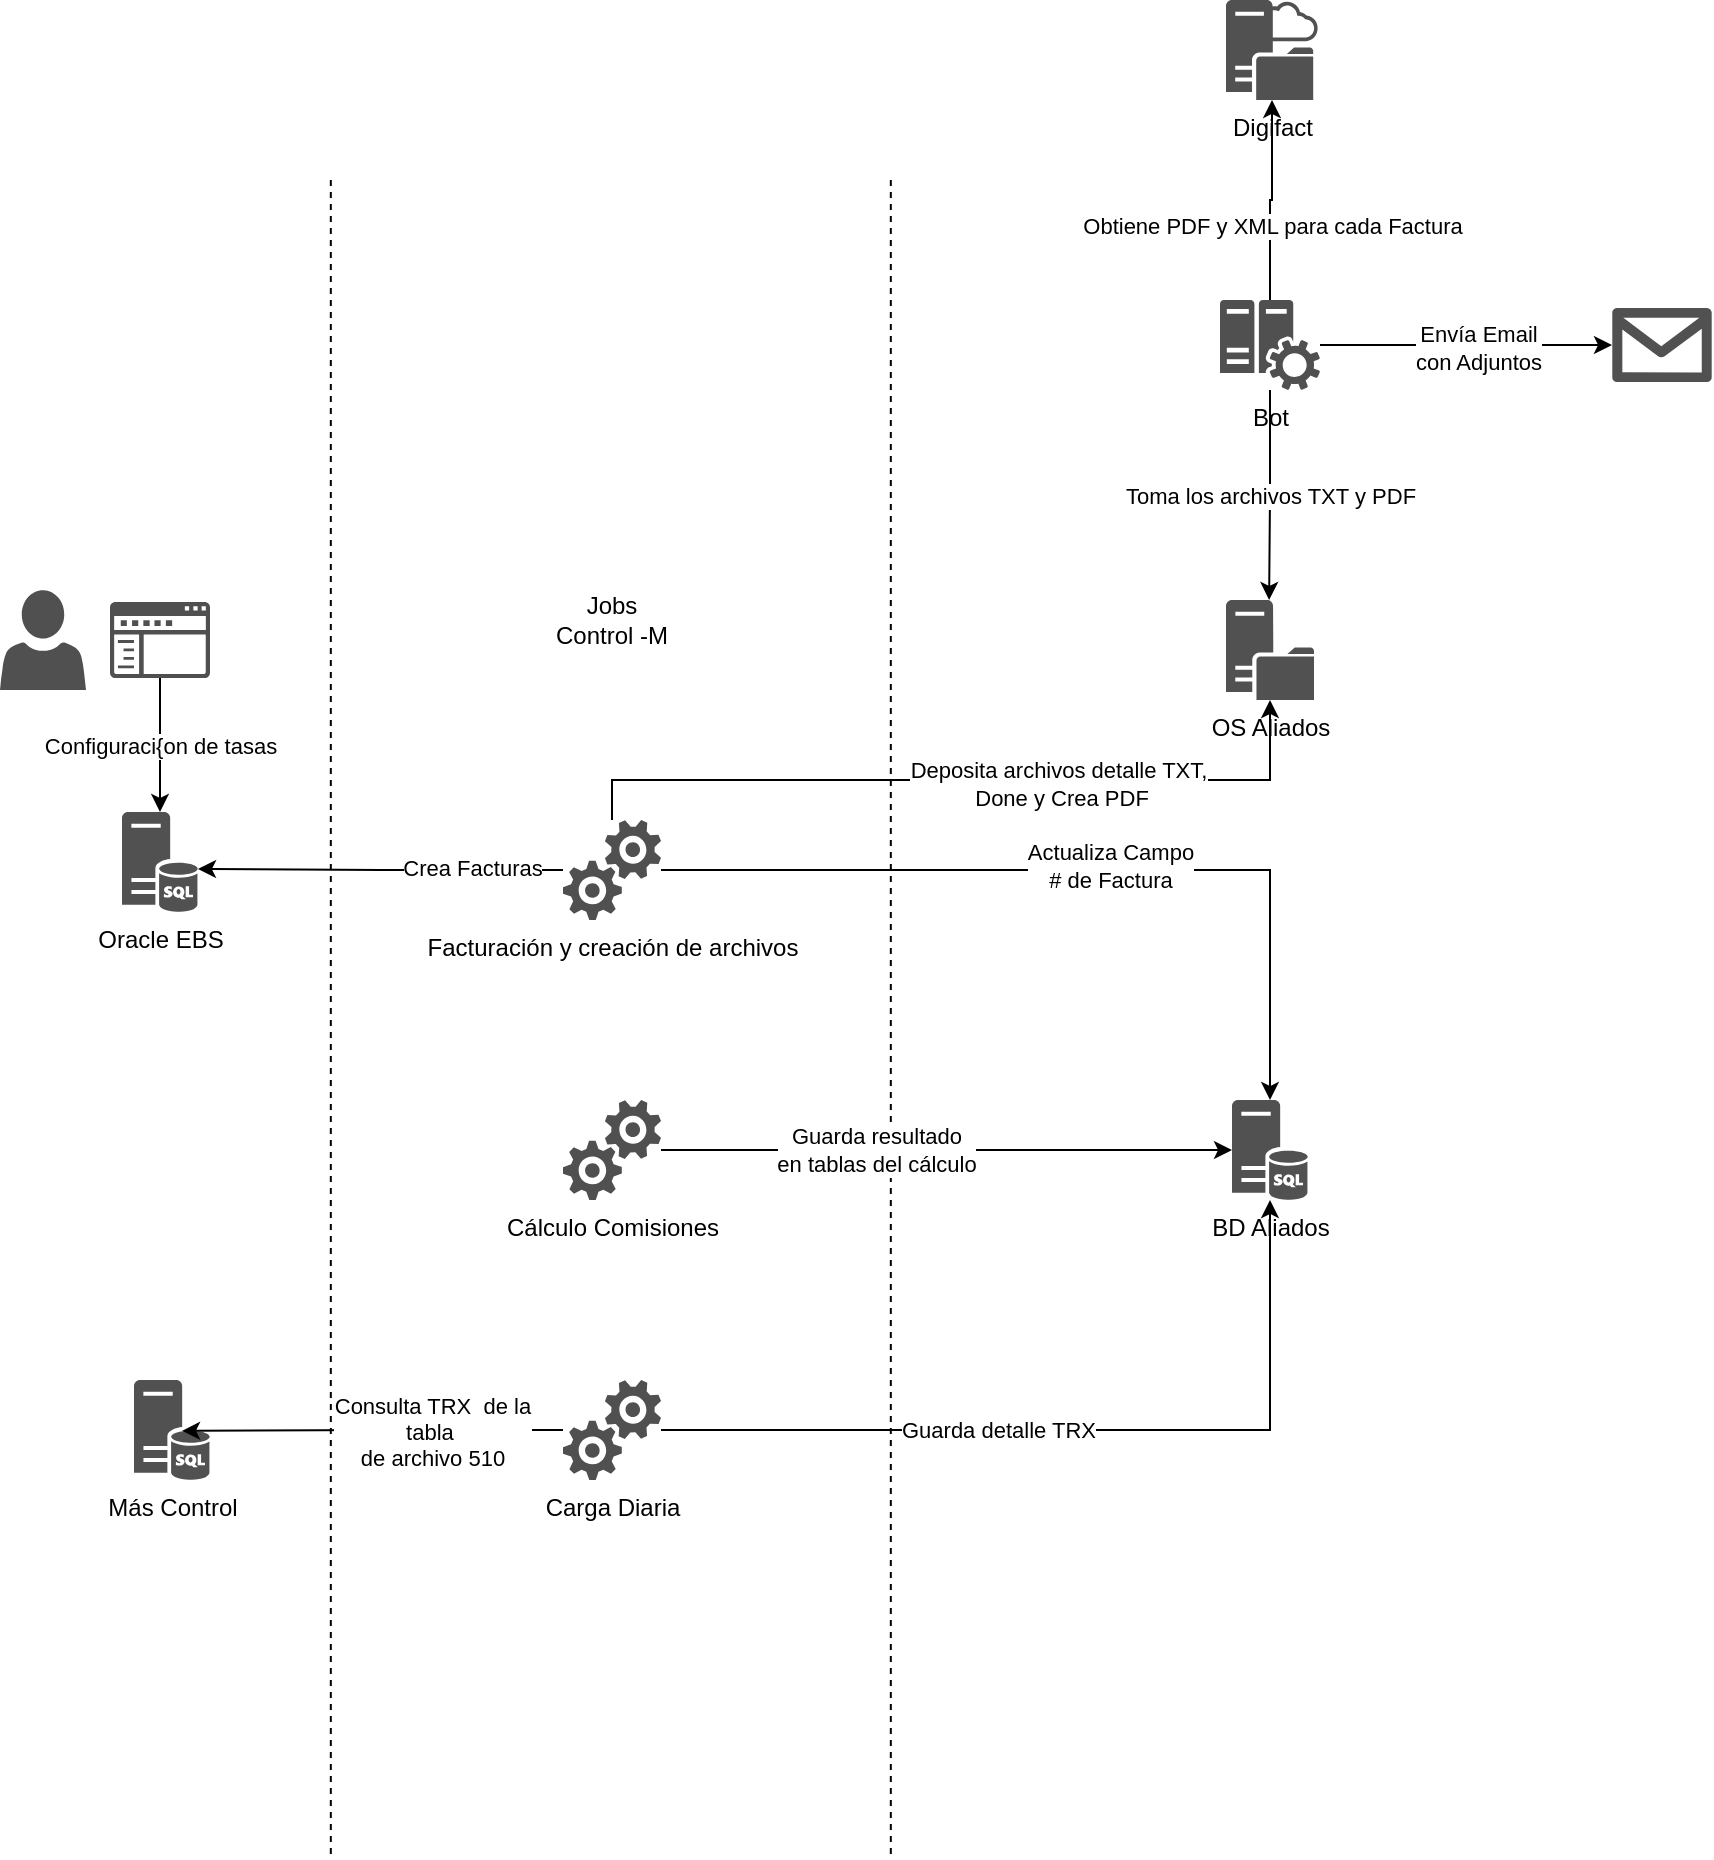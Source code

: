 <mxfile version="14.2.4" type="device"><diagram id="mpvu1t5dCuHZzxKcYNEj" name="Page-1"><mxGraphModel dx="1695" dy="1661" grid="1" gridSize="10" guides="1" tooltips="1" connect="1" arrows="1" fold="1" page="1" pageScale="1" pageWidth="827" pageHeight="1169" math="0" shadow="0"><root><mxCell id="0"/><mxCell id="1" parent="0"/><mxCell id="nT_K0gk4WDBSSw_TcuU0-10" value="" style="endArrow=none;dashed=1;html=1;" parent="1" edge="1"><mxGeometry width="50" height="50" relative="1" as="geometry"><mxPoint x="109.41" y="847.059" as="sourcePoint"/><mxPoint x="109.41" y="10" as="targetPoint"/></mxGeometry></mxCell><mxCell id="nT_K0gk4WDBSSw_TcuU0-11" value="" style="endArrow=none;dashed=1;html=1;" parent="1" edge="1"><mxGeometry width="50" height="50" relative="1" as="geometry"><mxPoint x="389.41" y="847.059" as="sourcePoint"/><mxPoint x="389.41" y="10" as="targetPoint"/></mxGeometry></mxCell><mxCell id="nT_K0gk4WDBSSw_TcuU0-12" value="Jobs Control -M" style="text;html=1;strokeColor=none;fillColor=none;align=center;verticalAlign=middle;whiteSpace=wrap;rounded=0;" parent="1" vertex="1"><mxGeometry x="220" y="220" width="60" height="20" as="geometry"/></mxCell><mxCell id="nT_K0gk4WDBSSw_TcuU0-15" value="Oracle EBS" style="pointerEvents=1;shadow=0;dashed=0;html=1;strokeColor=none;labelPosition=center;verticalLabelPosition=bottom;verticalAlign=top;align=center;fillColor=#515151;shape=mxgraph.mscae.system_center.central_administration_site_sql" parent="1" vertex="1"><mxGeometry x="5" y="326" width="38" height="50" as="geometry"/></mxCell><mxCell id="nT_K0gk4WDBSSw_TcuU0-19" value="Configuraci{on de tasas" style="edgeStyle=orthogonalEdgeStyle;rounded=0;orthogonalLoop=1;jettySize=auto;html=1;entryX=0.5;entryY=0;entryDx=0;entryDy=0;entryPerimeter=0;" parent="1" source="nT_K0gk4WDBSSw_TcuU0-16" target="nT_K0gk4WDBSSw_TcuU0-15" edge="1"><mxGeometry relative="1" as="geometry"/></mxCell><mxCell id="nT_K0gk4WDBSSw_TcuU0-16" value="" style="pointerEvents=1;shadow=0;dashed=0;html=1;strokeColor=none;labelPosition=center;verticalLabelPosition=bottom;verticalAlign=top;align=center;fillColor=#505050;shape=mxgraph.mscae.intune.company_portal" parent="1" vertex="1"><mxGeometry x="-1" y="221" width="50" height="38" as="geometry"/></mxCell><mxCell id="nT_K0gk4WDBSSw_TcuU0-17" value="" style="pointerEvents=1;shadow=0;dashed=0;html=1;strokeColor=none;labelPosition=center;verticalLabelPosition=bottom;verticalAlign=top;align=center;fillColor=#505050;shape=mxgraph.mscae.intune.account_portal" parent="1" vertex="1"><mxGeometry x="-56" y="215" width="43" height="50" as="geometry"/></mxCell><mxCell id="nT_K0gk4WDBSSw_TcuU0-20" value="BD Aliados" style="pointerEvents=1;shadow=0;dashed=0;html=1;strokeColor=none;labelPosition=center;verticalLabelPosition=bottom;verticalAlign=top;align=center;fillColor=#515151;shape=mxgraph.mscae.system_center.central_administration_site_sql" parent="1" vertex="1"><mxGeometry x="560" y="470" width="38" height="50" as="geometry"/></mxCell><mxCell id="nT_K0gk4WDBSSw_TcuU0-21" value="Más Control" style="pointerEvents=1;shadow=0;dashed=0;html=1;strokeColor=none;labelPosition=center;verticalLabelPosition=bottom;verticalAlign=top;align=center;fillColor=#515151;shape=mxgraph.mscae.system_center.central_administration_site_sql" parent="1" vertex="1"><mxGeometry x="11" y="610" width="38" height="50" as="geometry"/></mxCell><mxCell id="nT_K0gk4WDBSSw_TcuU0-33" style="edgeStyle=orthogonalEdgeStyle;rounded=0;orthogonalLoop=1;jettySize=auto;html=1;entryX=0.632;entryY=0.508;entryDx=0;entryDy=0;entryPerimeter=0;" parent="1" source="nT_K0gk4WDBSSw_TcuU0-22" target="nT_K0gk4WDBSSw_TcuU0-21" edge="1"><mxGeometry relative="1" as="geometry"/></mxCell><mxCell id="nT_K0gk4WDBSSw_TcuU0-34" value="Consulta TRX&amp;nbsp; de la &lt;br&gt;tabla&amp;nbsp; &lt;br&gt;de archivo 510" style="edgeLabel;html=1;align=center;verticalAlign=middle;resizable=0;points=[];" parent="nT_K0gk4WDBSSw_TcuU0-33" vertex="1" connectable="0"><mxGeometry x="-0.249" y="2" relative="1" as="geometry"><mxPoint x="6" y="-1" as="offset"/></mxGeometry></mxCell><mxCell id="nT_K0gk4WDBSSw_TcuU0-35" style="edgeStyle=orthogonalEdgeStyle;rounded=0;orthogonalLoop=1;jettySize=auto;html=1;" parent="1" source="nT_K0gk4WDBSSw_TcuU0-22" target="nT_K0gk4WDBSSw_TcuU0-20" edge="1"><mxGeometry relative="1" as="geometry"><mxPoint x="579" y="590" as="targetPoint"/></mxGeometry></mxCell><mxCell id="nT_K0gk4WDBSSw_TcuU0-36" value="Guarda detalle TRX" style="edgeLabel;html=1;align=center;verticalAlign=middle;resizable=0;points=[];" parent="nT_K0gk4WDBSSw_TcuU0-35" vertex="1" connectable="0"><mxGeometry x="-0.198" relative="1" as="geometry"><mxPoint as="offset"/></mxGeometry></mxCell><mxCell id="nT_K0gk4WDBSSw_TcuU0-22" value="Carga Diaria" style="pointerEvents=1;shadow=0;dashed=0;html=1;strokeColor=none;labelPosition=center;verticalLabelPosition=bottom;verticalAlign=top;align=center;fillColor=#505050;shape=mxgraph.mscae.oms.services" parent="1" vertex="1"><mxGeometry x="225.5" y="610" width="49" height="50" as="geometry"/></mxCell><mxCell id="nT_K0gk4WDBSSw_TcuU0-27" style="edgeStyle=orthogonalEdgeStyle;rounded=0;orthogonalLoop=1;jettySize=auto;html=1;entryX=0;entryY=0.5;entryDx=0;entryDy=0;entryPerimeter=0;" parent="1" source="nT_K0gk4WDBSSw_TcuU0-24" target="nT_K0gk4WDBSSw_TcuU0-20" edge="1"><mxGeometry relative="1" as="geometry"/></mxCell><mxCell id="nT_K0gk4WDBSSw_TcuU0-28" value="Guarda resultado &lt;br&gt;en tablas del cálculo" style="edgeLabel;html=1;align=center;verticalAlign=middle;resizable=0;points=[];" parent="nT_K0gk4WDBSSw_TcuU0-27" vertex="1" connectable="0"><mxGeometry x="-0.246" relative="1" as="geometry"><mxPoint as="offset"/></mxGeometry></mxCell><mxCell id="nT_K0gk4WDBSSw_TcuU0-24" value="Cálculo Comisiones" style="pointerEvents=1;shadow=0;dashed=0;html=1;strokeColor=none;labelPosition=center;verticalLabelPosition=bottom;verticalAlign=top;align=center;fillColor=#505050;shape=mxgraph.mscae.oms.services" parent="1" vertex="1"><mxGeometry x="225.5" y="470" width="49" height="50" as="geometry"/></mxCell><mxCell id="nT_K0gk4WDBSSw_TcuU0-29" style="edgeStyle=orthogonalEdgeStyle;rounded=0;orthogonalLoop=1;jettySize=auto;html=1;entryX=1;entryY=0.57;entryDx=0;entryDy=0;entryPerimeter=0;" parent="1" source="nT_K0gk4WDBSSw_TcuU0-26" target="nT_K0gk4WDBSSw_TcuU0-15" edge="1"><mxGeometry relative="1" as="geometry"/></mxCell><mxCell id="nT_K0gk4WDBSSw_TcuU0-30" value="Crea Facturas" style="edgeLabel;html=1;align=center;verticalAlign=middle;resizable=0;points=[];" parent="nT_K0gk4WDBSSw_TcuU0-29" vertex="1" connectable="0"><mxGeometry x="-0.505" y="-1" relative="1" as="geometry"><mxPoint as="offset"/></mxGeometry></mxCell><mxCell id="nT_K0gk4WDBSSw_TcuU0-31" style="edgeStyle=orthogonalEdgeStyle;rounded=0;orthogonalLoop=1;jettySize=auto;html=1;entryX=0.5;entryY=0;entryDx=0;entryDy=0;entryPerimeter=0;" parent="1" source="nT_K0gk4WDBSSw_TcuU0-26" target="nT_K0gk4WDBSSw_TcuU0-20" edge="1"><mxGeometry relative="1" as="geometry"/></mxCell><mxCell id="nT_K0gk4WDBSSw_TcuU0-32" value="Actualiza Campo &lt;br&gt;# de Factura" style="edgeLabel;html=1;align=center;verticalAlign=middle;resizable=0;points=[];" parent="nT_K0gk4WDBSSw_TcuU0-31" vertex="1" connectable="0"><mxGeometry x="0.068" y="2" relative="1" as="geometry"><mxPoint as="offset"/></mxGeometry></mxCell><mxCell id="nT_K0gk4WDBSSw_TcuU0-39" style="edgeStyle=orthogonalEdgeStyle;rounded=0;orthogonalLoop=1;jettySize=auto;html=1;" parent="1" source="nT_K0gk4WDBSSw_TcuU0-26" target="nT_K0gk4WDBSSw_TcuU0-37" edge="1"><mxGeometry relative="1" as="geometry"><Array as="points"><mxPoint x="250" y="310"/><mxPoint x="579" y="310"/></Array></mxGeometry></mxCell><mxCell id="nT_K0gk4WDBSSw_TcuU0-40" value="Deposita archivos detalle TXT,&lt;br&gt;&amp;nbsp;Done y Crea PDF" style="edgeLabel;html=1;align=center;verticalAlign=middle;resizable=0;points=[];" parent="nT_K0gk4WDBSSw_TcuU0-39" vertex="1" connectable="0"><mxGeometry x="0.126" y="-2" relative="1" as="geometry"><mxPoint x="24" as="offset"/></mxGeometry></mxCell><mxCell id="nT_K0gk4WDBSSw_TcuU0-26" value="Facturación y creación de archivos" style="pointerEvents=1;shadow=0;dashed=0;html=1;strokeColor=none;labelPosition=center;verticalLabelPosition=bottom;verticalAlign=top;align=center;fillColor=#505050;shape=mxgraph.mscae.oms.services" parent="1" vertex="1"><mxGeometry x="225.5" y="330" width="49" height="50" as="geometry"/></mxCell><mxCell id="nT_K0gk4WDBSSw_TcuU0-37" value="OS Aliados" style="pointerEvents=1;shadow=0;dashed=0;html=1;strokeColor=none;labelPosition=center;verticalLabelPosition=bottom;verticalAlign=top;align=center;fillColor=#515151;shape=mxgraph.mscae.system_center.distribution_point" parent="1" vertex="1"><mxGeometry x="557" y="220" width="44" height="50" as="geometry"/></mxCell><mxCell id="nT_K0gk4WDBSSw_TcuU0-42" value="Toma los archivos TXT y PDF" style="edgeStyle=orthogonalEdgeStyle;rounded=0;orthogonalLoop=1;jettySize=auto;html=1;entryX=0.49;entryY=0;entryDx=0;entryDy=0;entryPerimeter=0;" parent="1" source="nT_K0gk4WDBSSw_TcuU0-41" target="nT_K0gk4WDBSSw_TcuU0-37" edge="1"><mxGeometry relative="1" as="geometry"><mxPoint x="577" y="210" as="targetPoint"/></mxGeometry></mxCell><mxCell id="nT_K0gk4WDBSSw_TcuU0-44" style="edgeStyle=orthogonalEdgeStyle;rounded=0;orthogonalLoop=1;jettySize=auto;html=1;exitX=0.5;exitY=0;exitDx=0;exitDy=0;exitPerimeter=0;" parent="1" source="nT_K0gk4WDBSSw_TcuU0-41" target="nT_K0gk4WDBSSw_TcuU0-43" edge="1"><mxGeometry relative="1" as="geometry"/></mxCell><mxCell id="nT_K0gk4WDBSSw_TcuU0-45" value="Obtiene PDF y XML para cada Factura" style="edgeLabel;html=1;align=center;verticalAlign=middle;resizable=0;points=[];" parent="nT_K0gk4WDBSSw_TcuU0-44" vertex="1" connectable="0"><mxGeometry x="-0.254" y="-1" relative="1" as="geometry"><mxPoint as="offset"/></mxGeometry></mxCell><mxCell id="nT_K0gk4WDBSSw_TcuU0-47" style="edgeStyle=orthogonalEdgeStyle;rounded=0;orthogonalLoop=1;jettySize=auto;html=1;entryX=0;entryY=0.5;entryDx=0;entryDy=0;entryPerimeter=0;" parent="1" source="nT_K0gk4WDBSSw_TcuU0-41" target="nT_K0gk4WDBSSw_TcuU0-46" edge="1"><mxGeometry relative="1" as="geometry"/></mxCell><mxCell id="nT_K0gk4WDBSSw_TcuU0-48" value="Envía Email &lt;br&gt;con Adjuntos" style="edgeLabel;html=1;align=center;verticalAlign=middle;resizable=0;points=[];" parent="nT_K0gk4WDBSSw_TcuU0-47" vertex="1" connectable="0"><mxGeometry x="0.295" y="-1" relative="1" as="geometry"><mxPoint x="-16" as="offset"/></mxGeometry></mxCell><mxCell id="nT_K0gk4WDBSSw_TcuU0-41" value="Bot" style="pointerEvents=1;shadow=0;dashed=0;html=1;strokeColor=none;labelPosition=center;verticalLabelPosition=bottom;verticalAlign=top;align=center;fillColor=#505050;shape=mxgraph.mscae.oms.config_assessment" parent="1" vertex="1"><mxGeometry x="554" y="70" width="50" height="45" as="geometry"/></mxCell><mxCell id="nT_K0gk4WDBSSw_TcuU0-43" value="Digifact" style="pointerEvents=1;shadow=0;dashed=0;html=1;strokeColor=none;labelPosition=center;verticalLabelPosition=bottom;verticalAlign=top;align=center;fillColor=#515151;shape=mxgraph.mscae.system_center.cloud_distribution_point" parent="1" vertex="1"><mxGeometry x="557" y="-80" width="46" height="50" as="geometry"/></mxCell><mxCell id="nT_K0gk4WDBSSw_TcuU0-46" value="" style="aspect=fixed;pointerEvents=1;shadow=0;dashed=0;html=1;strokeColor=none;labelPosition=center;verticalLabelPosition=bottom;verticalAlign=top;align=center;shape=mxgraph.azure.message2;fillColor=#515151;" parent="1" vertex="1"><mxGeometry x="750" y="74" width="50" height="37" as="geometry"/></mxCell></root></mxGraphModel></diagram></mxfile>